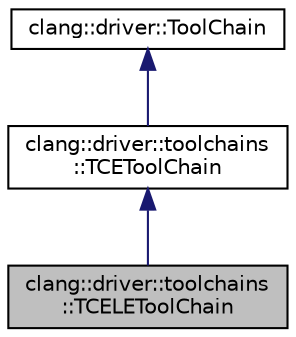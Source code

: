 digraph "clang::driver::toolchains::TCELEToolChain"
{
 // LATEX_PDF_SIZE
  bgcolor="transparent";
  edge [fontname="Helvetica",fontsize="10",labelfontname="Helvetica",labelfontsize="10"];
  node [fontname="Helvetica",fontsize="10",shape=record];
  Node1 [label="clang::driver::toolchains\l::TCELEToolChain",height=0.2,width=0.4,color="black", fillcolor="grey75", style="filled", fontcolor="black",tooltip="Toolchain for little endian TCE cores."];
  Node2 -> Node1 [dir="back",color="midnightblue",fontsize="10",style="solid",fontname="Helvetica"];
  Node2 [label="clang::driver::toolchains\l::TCEToolChain",height=0.2,width=0.4,color="black",URL="$classclang_1_1driver_1_1toolchains_1_1TCEToolChain.html",tooltip="TCEToolChain - A tool chain using the llvm bitcode tools to perform all subcommands."];
  Node3 -> Node2 [dir="back",color="midnightblue",fontsize="10",style="solid",fontname="Helvetica"];
  Node3 [label="clang::driver::ToolChain",height=0.2,width=0.4,color="black",URL="$classclang_1_1driver_1_1ToolChain.html",tooltip="ToolChain - Access to tools for a single platform."];
}
